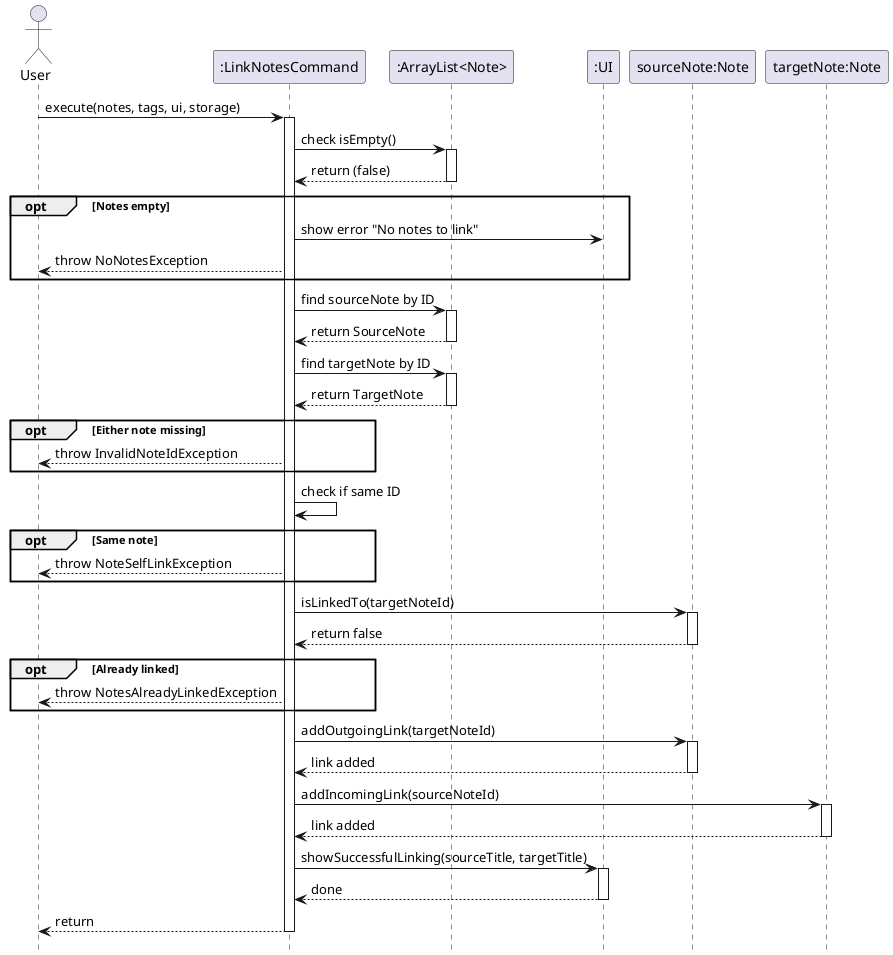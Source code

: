 @startuml LinkCreationSequence
actor User
participant ":LinkNotesCommand" as Command
participant ":ArrayList<Note>" as Notes
participant ":UI" as UI
participant "sourceNote:Note" as SourceNote
participant "targetNote:Note" as TargetNote

hide footbox

User -> Command: execute(notes, tags, ui, storage)
activate Command

Command -> Notes: check isEmpty()
activate Notes
Notes --> Command: return (false)
deactivate Notes

opt Notes empty
    Command -> UI: show error "No notes to link"
    Command --> User: throw NoNotesException
end

Command -> Notes: find sourceNote by ID
activate Notes
Notes --> Command: return SourceNote
deactivate Notes

Command -> Notes: find targetNote by ID
activate Notes
Notes --> Command: return TargetNote
deactivate Notes

opt Either note missing
    Command --> User: throw InvalidNoteIdException
end

Command -> Command: check if same ID
opt Same note
    Command --> User: throw NoteSelfLinkException
end

Command -> SourceNote: isLinkedTo(targetNoteId)
activate SourceNote
SourceNote --> Command: return false
deactivate SourceNote

opt Already linked
    Command --> User: throw NotesAlreadyLinkedException
end

Command -> SourceNote: addOutgoingLink(targetNoteId)
activate SourceNote
SourceNote --> Command: link added
deactivate SourceNote

Command -> TargetNote: addIncomingLink(sourceNoteId)
activate TargetNote
TargetNote --> Command: link added
deactivate TargetNote

Command -> UI: showSuccessfulLinking(sourceTitle, targetTitle)
activate UI
UI --> Command: done
deactivate UI

Command --> User: return
deactivate Command
@enduml
